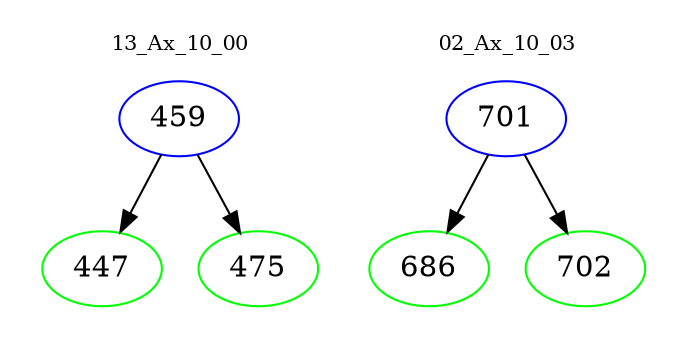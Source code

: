 digraph{
subgraph cluster_0 {
color = white
label = "13_Ax_10_00";
fontsize=10;
T0_459 [label="459", color="blue"]
T0_459 -> T0_447 [color="black"]
T0_447 [label="447", color="green"]
T0_459 -> T0_475 [color="black"]
T0_475 [label="475", color="green"]
}
subgraph cluster_1 {
color = white
label = "02_Ax_10_03";
fontsize=10;
T1_701 [label="701", color="blue"]
T1_701 -> T1_686 [color="black"]
T1_686 [label="686", color="green"]
T1_701 -> T1_702 [color="black"]
T1_702 [label="702", color="green"]
}
}
